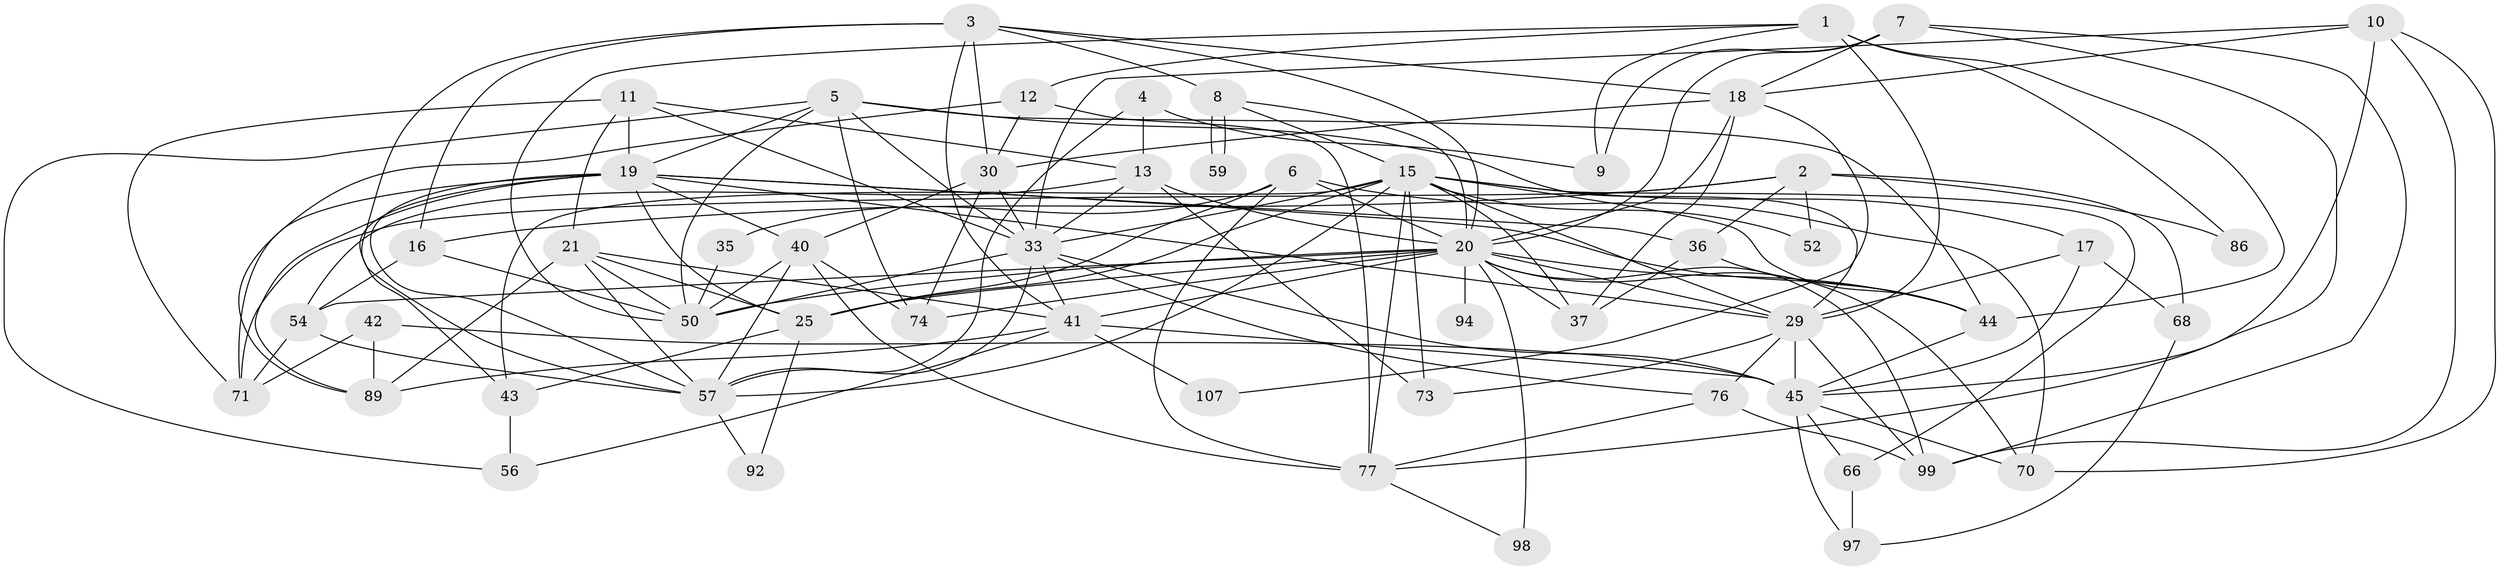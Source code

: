 // original degree distribution, {4: 0.2636363636363636, 3: 0.3090909090909091, 6: 0.11818181818181818, 5: 0.16363636363636364, 8: 0.01818181818181818, 2: 0.10909090909090909, 7: 0.01818181818181818}
// Generated by graph-tools (version 1.1) at 2025/14/03/09/25 04:14:52]
// undirected, 55 vertices, 148 edges
graph export_dot {
graph [start="1"]
  node [color=gray90,style=filled];
  1 [super="+65+34"];
  2 [super="+28"];
  3 [super="+102+49"];
  4 [super="+96+90"];
  5 [super="+60+82"];
  6;
  7 [super="+81"];
  8 [super="+14"];
  9;
  10 [super="+51"];
  11 [super="+31"];
  12;
  13;
  15 [super="+69+80"];
  16;
  17 [super="+62"];
  18 [super="+72"];
  19 [super="+106+26"];
  20 [super="+22+58+24+108+27+84+23"];
  21 [super="+32"];
  25 [super="+48+104"];
  29 [super="+38+78"];
  30 [super="+39"];
  33 [super="+46+47"];
  35;
  36 [super="+75"];
  37;
  40 [super="+67"];
  41 [super="+109"];
  42;
  43;
  44 [super="+64"];
  45 [super="+53"];
  50 [super="+93"];
  52;
  54 [super="+55"];
  56;
  57 [super="+100"];
  59;
  66;
  68;
  70;
  71;
  73;
  74;
  76;
  77 [super="+88"];
  86;
  89;
  92;
  94;
  97;
  98;
  99;
  107;
  1 -- 50;
  1 -- 44;
  1 -- 12;
  1 -- 86 [weight=2];
  1 -- 29;
  1 -- 9;
  2 -- 36;
  2 -- 86;
  2 -- 16;
  2 -- 68;
  2 -- 52;
  2 -- 71;
  3 -- 16;
  3 -- 8;
  3 -- 18;
  3 -- 20;
  3 -- 30;
  3 -- 41;
  3 -- 57;
  4 -- 9 [weight=2];
  4 -- 13;
  4 -- 57;
  5 -- 74;
  5 -- 56;
  5 -- 44;
  5 -- 29 [weight=2];
  5 -- 50;
  5 -- 33;
  5 -- 19;
  6 -- 70;
  6 -- 35;
  6 -- 25;
  6 -- 77;
  6 -- 20;
  7 -- 77;
  7 -- 99;
  7 -- 9;
  7 -- 18;
  7 -- 20;
  8 -- 59 [weight=2];
  8 -- 59;
  8 -- 20;
  8 -- 15;
  10 -- 70;
  10 -- 99;
  10 -- 33;
  10 -- 18;
  10 -- 45;
  11 -- 13;
  11 -- 71;
  11 -- 33;
  11 -- 21;
  11 -- 19;
  12 -- 77;
  12 -- 89;
  12 -- 30;
  13 -- 54;
  13 -- 73;
  13 -- 33;
  13 -- 20;
  15 -- 29 [weight=2];
  15 -- 73;
  15 -- 17 [weight=2];
  15 -- 33 [weight=2];
  15 -- 66;
  15 -- 37;
  15 -- 43;
  15 -- 44;
  15 -- 52;
  15 -- 25;
  15 -- 57;
  15 -- 77;
  16 -- 50;
  16 -- 54;
  17 -- 68;
  17 -- 29;
  17 -- 45;
  18 -- 37;
  18 -- 107;
  18 -- 20;
  18 -- 30;
  19 -- 89;
  19 -- 71;
  19 -- 29;
  19 -- 36;
  19 -- 40;
  19 -- 25;
  19 -- 44;
  19 -- 43;
  19 -- 57;
  20 -- 94 [weight=2];
  20 -- 44;
  20 -- 29 [weight=2];
  20 -- 25;
  20 -- 98 [weight=2];
  20 -- 50 [weight=2];
  20 -- 54;
  20 -- 99;
  20 -- 37;
  20 -- 70;
  20 -- 74;
  20 -- 41;
  21 -- 25;
  21 -- 50;
  21 -- 89;
  21 -- 41;
  21 -- 57;
  25 -- 43;
  25 -- 92;
  29 -- 99;
  29 -- 73;
  29 -- 76 [weight=2];
  29 -- 45;
  30 -- 74;
  30 -- 33;
  30 -- 40;
  33 -- 76;
  33 -- 57;
  33 -- 50;
  33 -- 45;
  33 -- 41;
  35 -- 50;
  36 -- 44;
  36 -- 37;
  40 -- 74;
  40 -- 50;
  40 -- 57;
  40 -- 77;
  41 -- 56;
  41 -- 89;
  41 -- 45;
  41 -- 107;
  42 -- 71;
  42 -- 89;
  42 -- 45;
  43 -- 56;
  44 -- 45;
  45 -- 97;
  45 -- 66;
  45 -- 70;
  54 -- 71;
  54 -- 57;
  57 -- 92;
  66 -- 97;
  68 -- 97;
  76 -- 99;
  76 -- 77;
  77 -- 98;
}
